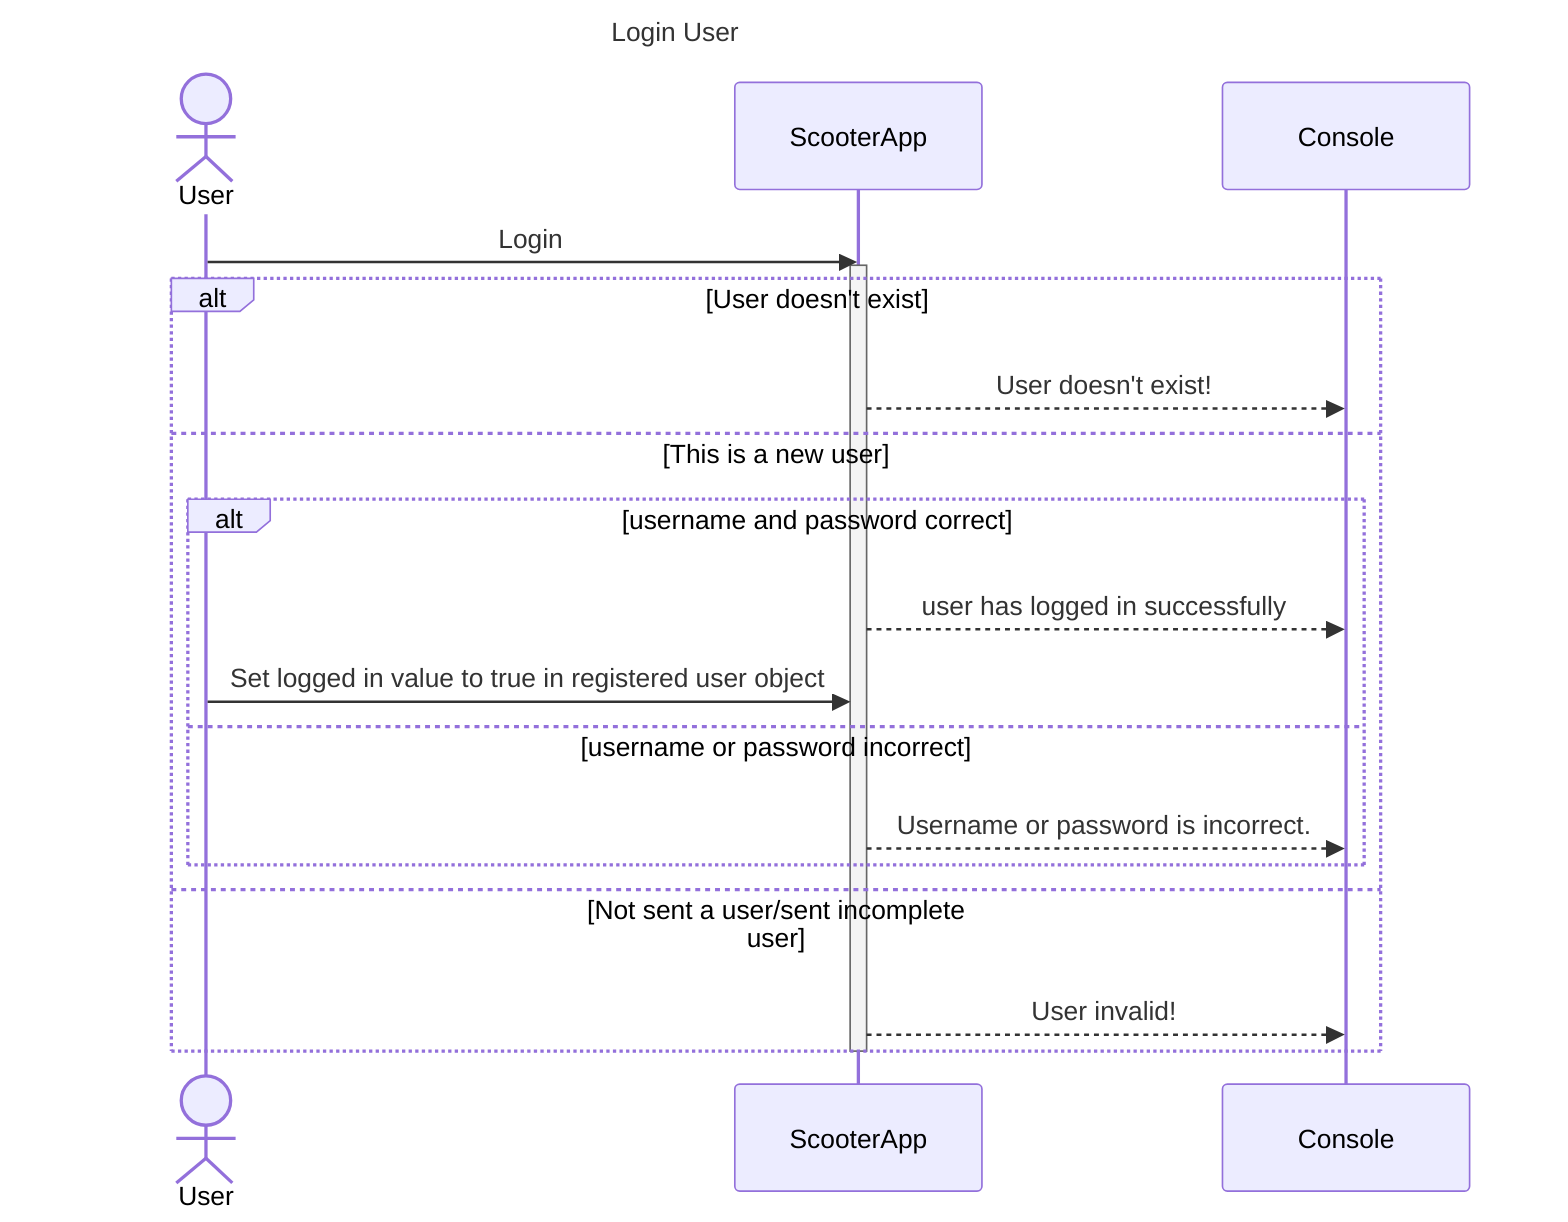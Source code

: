 sequenceDiagram
    title Login User
    actor User
    User ->> ScooterApp : Login
    activate ScooterApp
    alt User doesn't exist
        ScooterApp -->> Console : User doesn't exist!
    else This is a new user
        alt username and password correct
            ScooterApp -->> Console : user has logged in successfully
            User ->> ScooterApp: Set logged in value to true in registered user object
        else username or password incorrect
             ScooterApp -->> Console : Username or password is incorrect.
        end
    else Not sent a user/sent incomplete user
        ScooterApp -->> Console : User invalid!
    end
    deactivate ScooterApp